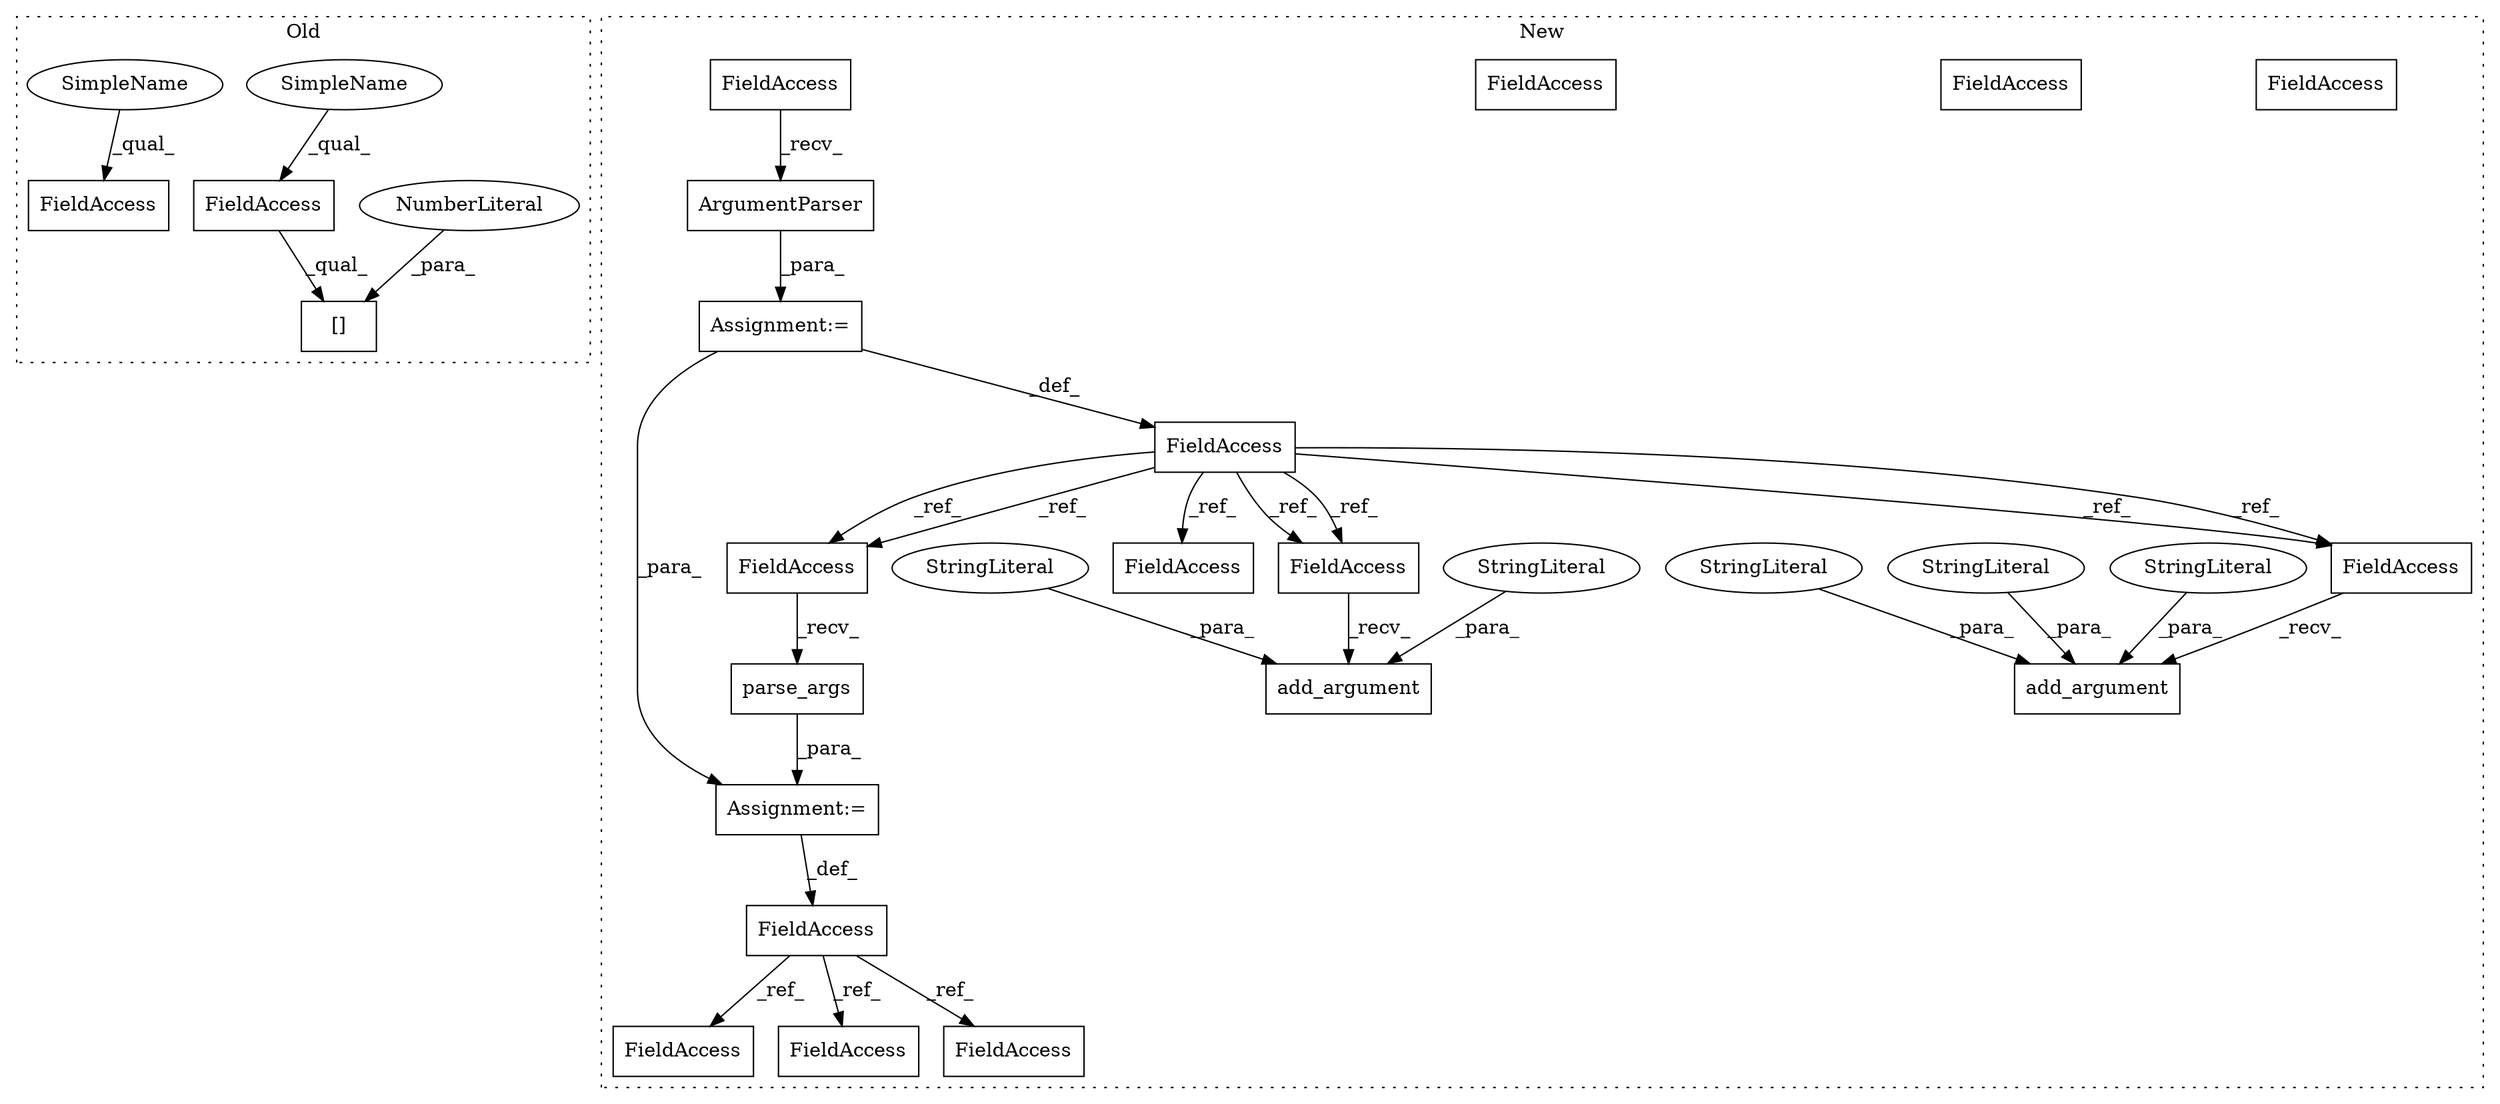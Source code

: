 digraph G {
subgraph cluster0 {
1 [label="[]" a="2" s="2459,2469" l="9,1" shape="box"];
6 [label="FieldAccess" a="22" s="2459" l="8" shape="box"];
24 [label="NumberLiteral" a="34" s="2468" l="1" shape="ellipse"];
25 [label="FieldAccess" a="22" s="2530" l="8" shape="box"];
29 [label="SimpleName" a="42" s="2459" l="3" shape="ellipse"];
30 [label="SimpleName" a="42" s="2530" l="3" shape="ellipse"];
label = "Old";
style="dotted";
}
subgraph cluster1 {
2 [label="add_argument" a="32" s="2387,2505" l="13,1" shape="box"];
3 [label="StringLiteral" a="45" s="2424" l="16" shape="ellipse"];
4 [label="StringLiteral" a="45" s="2400" l="16" shape="ellipse"];
5 [label="StringLiteral" a="45" s="2441" l="64" shape="ellipse"];
7 [label="FieldAccess" a="22" s="2380" l="6" shape="box"];
8 [label="FieldAccess" a="22" s="2323" l="6" shape="box"];
9 [label="FieldAccess" a="22" s="2733" l="6" shape="box"];
10 [label="FieldAccess" a="22" s="2514" l="6" shape="box"];
11 [label="FieldAccess" a="22" s="3061" l="6" shape="box"];
12 [label="parse_args" a="32" s="3068" l="12" shape="box"];
13 [label="FieldAccess" a="22" s="3056" l="4" shape="box"];
14 [label="Assignment:=" a="7" s="3060" l="1" shape="box"];
15 [label="FieldAccess" a="22" s="3380" l="4" shape="box"];
16 [label="FieldAccess" a="22" s="3095" l="4" shape="box"];
17 [label="add_argument" a="32" s="2521,2602" l="13,1" shape="box"];
18 [label="StringLiteral" a="45" s="2534" l="13" shape="ellipse"];
19 [label="StringLiteral" a="45" s="2560" l="42" shape="ellipse"];
20 [label="ArgumentParser" a="32" s="2339,2371" l="15,1" shape="box"];
21 [label="FieldAccess" a="22" s="3127" l="4" shape="box"];
22 [label="Assignment:=" a="7" s="2329" l="1" shape="box"];
23 [label="FieldAccess" a="22" s="2330" l="8" shape="box"];
26 [label="FieldAccess" a="22" s="3061" l="6" shape="box"];
27 [label="FieldAccess" a="22" s="2514" l="6" shape="box"];
28 [label="FieldAccess" a="22" s="2380" l="6" shape="box"];
label = "New";
style="dotted";
}
3 -> 2 [label="_para_"];
4 -> 2 [label="_para_"];
5 -> 2 [label="_para_"];
6 -> 1 [label="_qual_"];
8 -> 28 [label="_ref_"];
8 -> 9 [label="_ref_"];
8 -> 26 [label="_ref_"];
8 -> 27 [label="_ref_"];
8 -> 28 [label="_ref_"];
8 -> 27 [label="_ref_"];
8 -> 26 [label="_ref_"];
12 -> 14 [label="_para_"];
13 -> 16 [label="_ref_"];
13 -> 21 [label="_ref_"];
13 -> 15 [label="_ref_"];
14 -> 13 [label="_def_"];
18 -> 17 [label="_para_"];
19 -> 17 [label="_para_"];
20 -> 22 [label="_para_"];
22 -> 14 [label="_para_"];
22 -> 8 [label="_def_"];
23 -> 20 [label="_recv_"];
24 -> 1 [label="_para_"];
26 -> 12 [label="_recv_"];
27 -> 17 [label="_recv_"];
28 -> 2 [label="_recv_"];
29 -> 6 [label="_qual_"];
30 -> 25 [label="_qual_"];
}